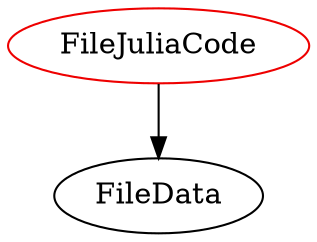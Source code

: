 digraph filejuliacode{
FileJuliaCode	[shape=oval, color=red2, label="FileJuliaCode"];
FileJuliaCode -> FileData;
}
